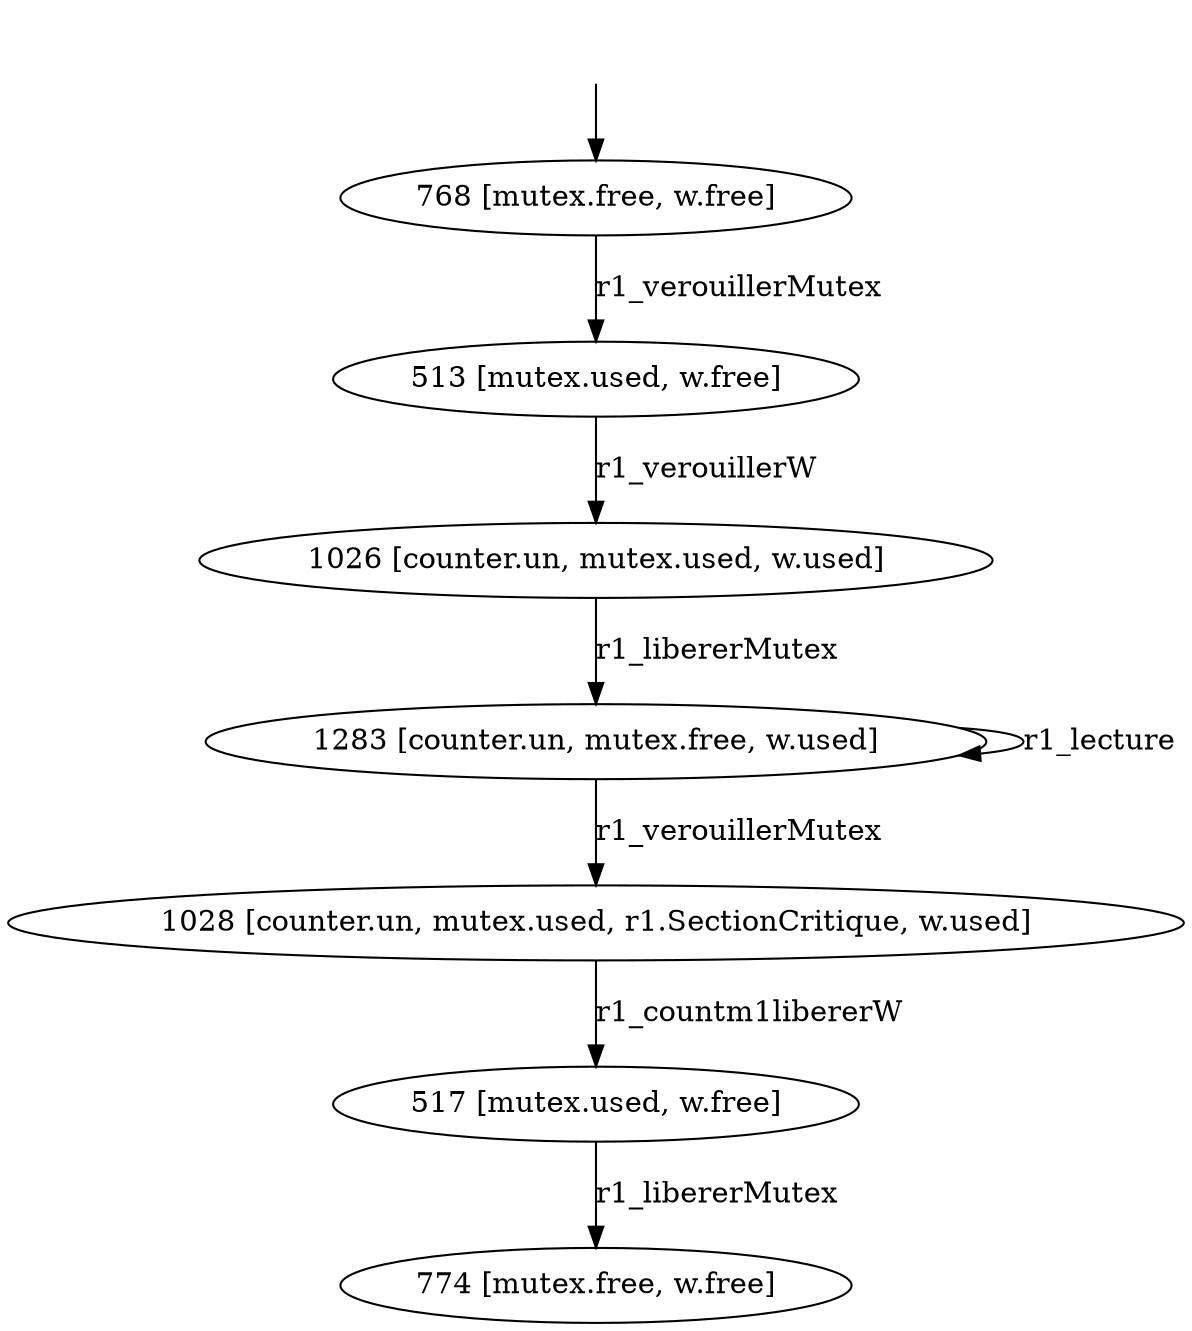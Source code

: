 digraph system {
_768[label="", shape=none ];
_768->768;
1283 [label= "1283 [counter.un, mutex.free, w.used]"];
513 [label= "513 [mutex.used, w.free]"];
517 [label= "517 [mutex.used, w.free]"];
774 [label= "774 [mutex.free, w.free]"];
1026 [label= "1026 [counter.un, mutex.used, w.used]"];
1028 [label= "1028 [counter.un, mutex.used, r1.SectionCritique, w.used]"];
768 [label= "768 [mutex.free, w.free]"];
1283->1283 [label= "r1_lecture"];
1283->1028 [label= "r1_verouillerMutex"];
517->774 [label= "r1_libererMutex"];
513->1026 [label= "r1_verouillerW"];
1026->1283 [label= "r1_libererMutex"];
1028->517 [label= "r1_countm1libererW"];
768->513 [label= "r1_verouillerMutex"];
}

